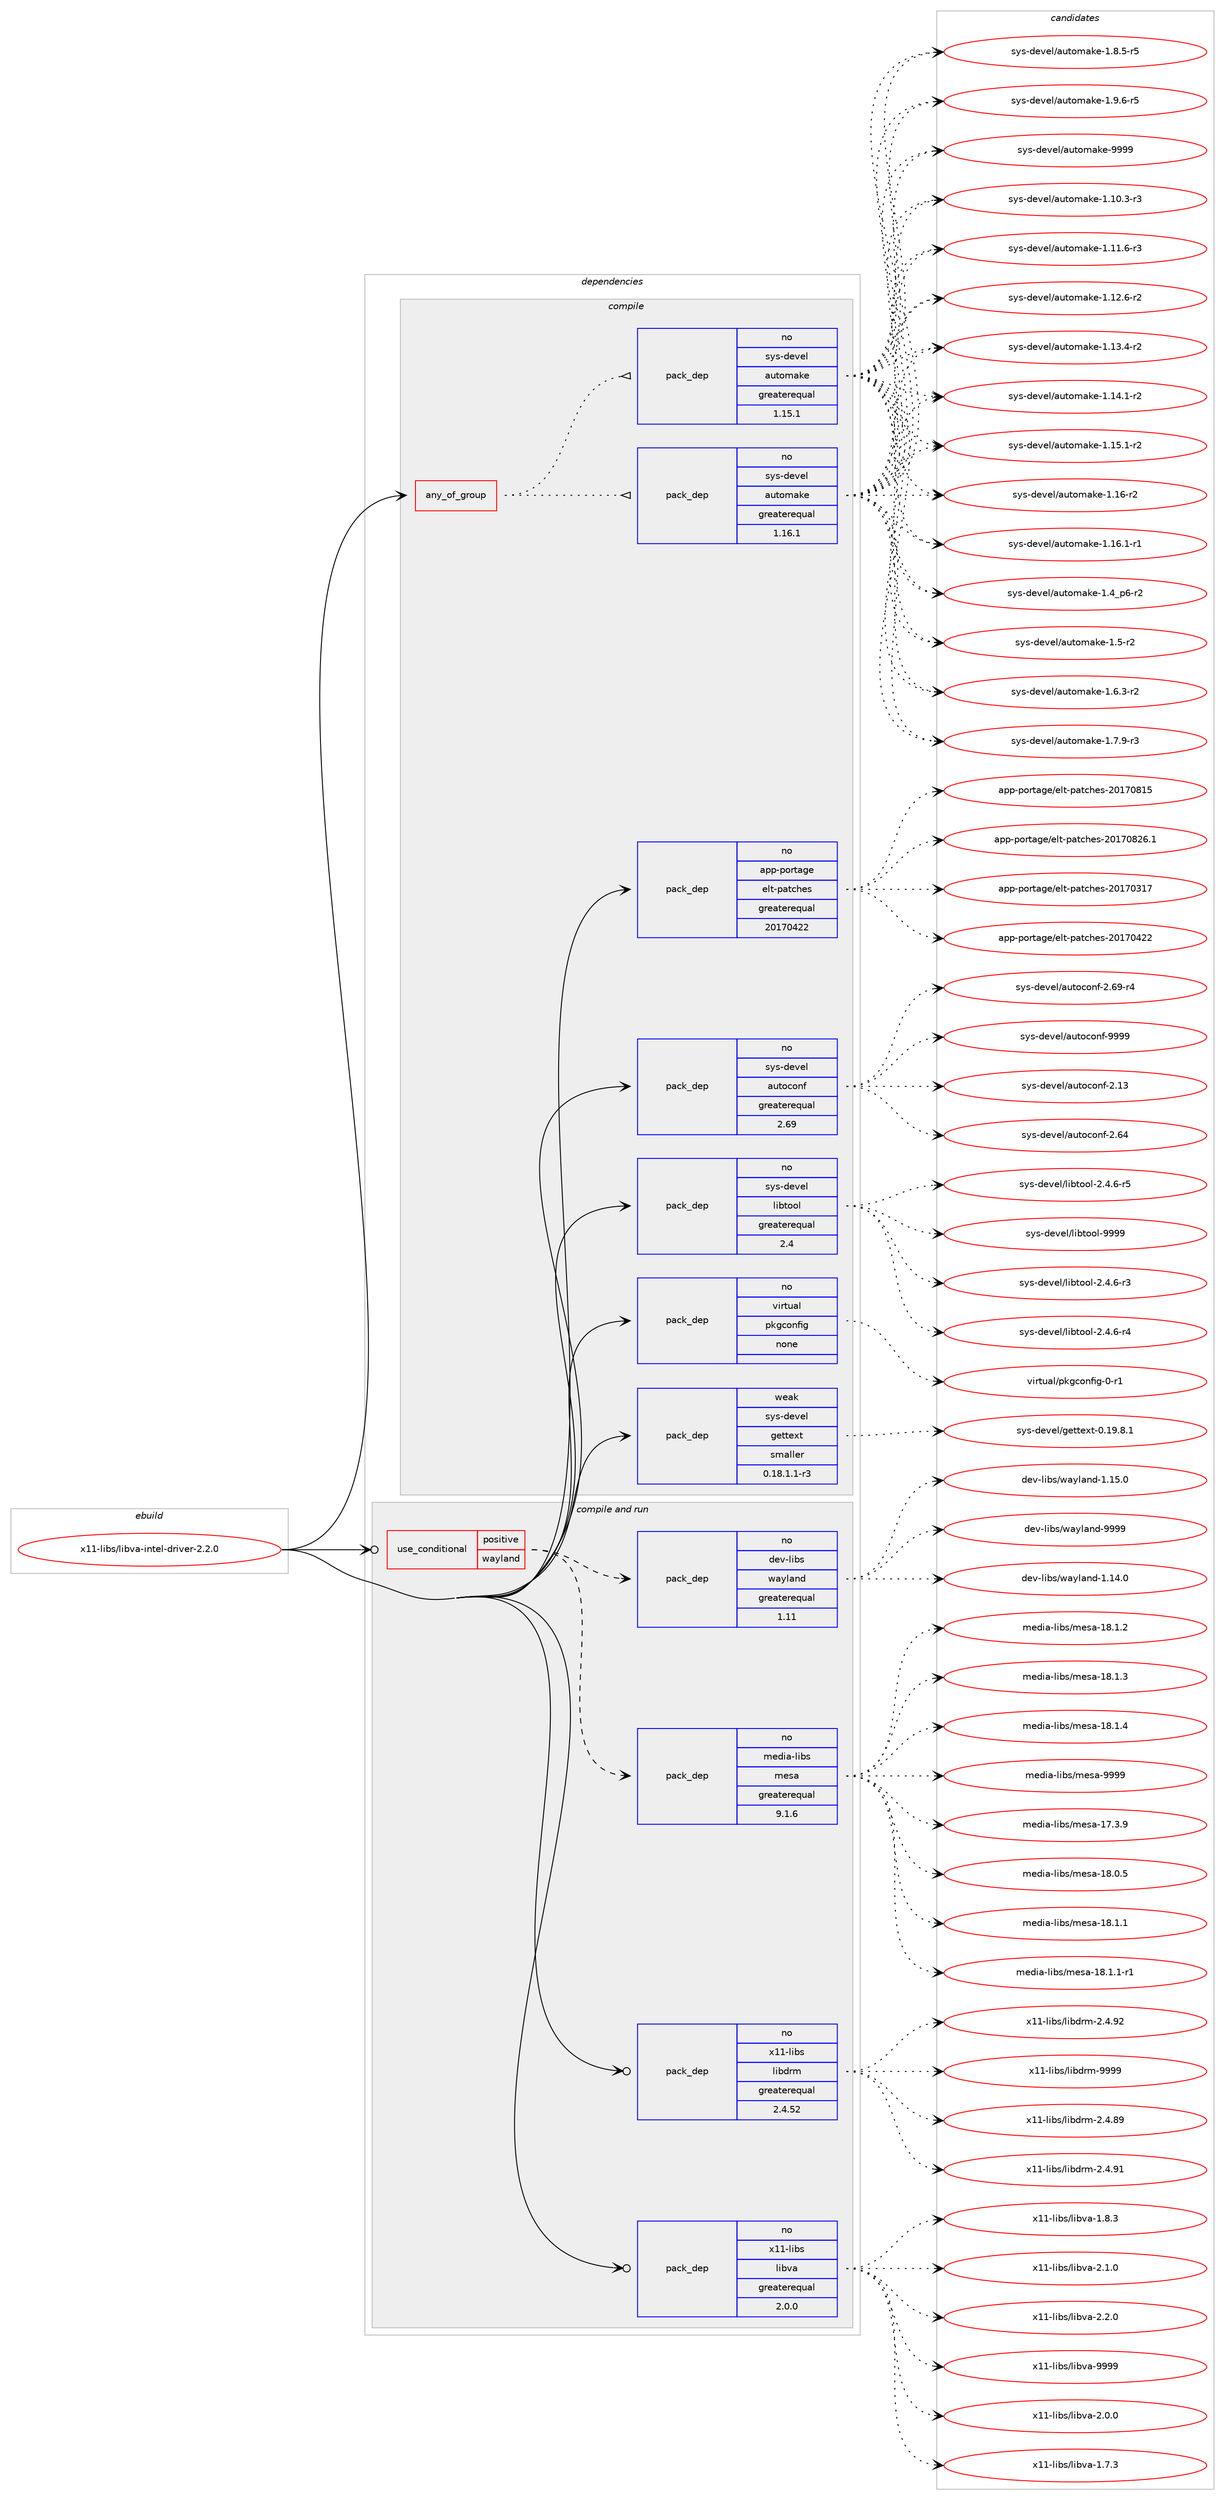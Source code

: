 digraph prolog {

# *************
# Graph options
# *************

newrank=true;
concentrate=true;
compound=true;
graph [rankdir=LR,fontname=Helvetica,fontsize=10,ranksep=1.5];#, ranksep=2.5, nodesep=0.2];
edge  [arrowhead=vee];
node  [fontname=Helvetica,fontsize=10];

# **********
# The ebuild
# **********

subgraph cluster_leftcol {
color=gray;
rank=same;
label=<<i>ebuild</i>>;
id [label="x11-libs/libva-intel-driver-2.2.0", color=red, width=4, href="../x11-libs/libva-intel-driver-2.2.0.svg"];
}

# ****************
# The dependencies
# ****************

subgraph cluster_midcol {
color=gray;
label=<<i>dependencies</i>>;
subgraph cluster_compile {
fillcolor="#eeeeee";
style=filled;
label=<<i>compile</i>>;
subgraph any161 {
dependency4112 [label=<<TABLE BORDER="0" CELLBORDER="1" CELLSPACING="0" CELLPADDING="4"><TR><TD CELLPADDING="10">any_of_group</TD></TR></TABLE>>, shape=none, color=red];subgraph pack3375 {
dependency4113 [label=<<TABLE BORDER="0" CELLBORDER="1" CELLSPACING="0" CELLPADDING="4" WIDTH="220"><TR><TD ROWSPAN="6" CELLPADDING="30">pack_dep</TD></TR><TR><TD WIDTH="110">no</TD></TR><TR><TD>sys-devel</TD></TR><TR><TD>automake</TD></TR><TR><TD>greaterequal</TD></TR><TR><TD>1.16.1</TD></TR></TABLE>>, shape=none, color=blue];
}
dependency4112:e -> dependency4113:w [weight=20,style="dotted",arrowhead="oinv"];
subgraph pack3376 {
dependency4114 [label=<<TABLE BORDER="0" CELLBORDER="1" CELLSPACING="0" CELLPADDING="4" WIDTH="220"><TR><TD ROWSPAN="6" CELLPADDING="30">pack_dep</TD></TR><TR><TD WIDTH="110">no</TD></TR><TR><TD>sys-devel</TD></TR><TR><TD>automake</TD></TR><TR><TD>greaterequal</TD></TR><TR><TD>1.15.1</TD></TR></TABLE>>, shape=none, color=blue];
}
dependency4112:e -> dependency4114:w [weight=20,style="dotted",arrowhead="oinv"];
}
id:e -> dependency4112:w [weight=20,style="solid",arrowhead="vee"];
subgraph pack3377 {
dependency4115 [label=<<TABLE BORDER="0" CELLBORDER="1" CELLSPACING="0" CELLPADDING="4" WIDTH="220"><TR><TD ROWSPAN="6" CELLPADDING="30">pack_dep</TD></TR><TR><TD WIDTH="110">no</TD></TR><TR><TD>app-portage</TD></TR><TR><TD>elt-patches</TD></TR><TR><TD>greaterequal</TD></TR><TR><TD>20170422</TD></TR></TABLE>>, shape=none, color=blue];
}
id:e -> dependency4115:w [weight=20,style="solid",arrowhead="vee"];
subgraph pack3378 {
dependency4116 [label=<<TABLE BORDER="0" CELLBORDER="1" CELLSPACING="0" CELLPADDING="4" WIDTH="220"><TR><TD ROWSPAN="6" CELLPADDING="30">pack_dep</TD></TR><TR><TD WIDTH="110">no</TD></TR><TR><TD>sys-devel</TD></TR><TR><TD>autoconf</TD></TR><TR><TD>greaterequal</TD></TR><TR><TD>2.69</TD></TR></TABLE>>, shape=none, color=blue];
}
id:e -> dependency4116:w [weight=20,style="solid",arrowhead="vee"];
subgraph pack3379 {
dependency4117 [label=<<TABLE BORDER="0" CELLBORDER="1" CELLSPACING="0" CELLPADDING="4" WIDTH="220"><TR><TD ROWSPAN="6" CELLPADDING="30">pack_dep</TD></TR><TR><TD WIDTH="110">no</TD></TR><TR><TD>sys-devel</TD></TR><TR><TD>libtool</TD></TR><TR><TD>greaterequal</TD></TR><TR><TD>2.4</TD></TR></TABLE>>, shape=none, color=blue];
}
id:e -> dependency4117:w [weight=20,style="solid",arrowhead="vee"];
subgraph pack3380 {
dependency4118 [label=<<TABLE BORDER="0" CELLBORDER="1" CELLSPACING="0" CELLPADDING="4" WIDTH="220"><TR><TD ROWSPAN="6" CELLPADDING="30">pack_dep</TD></TR><TR><TD WIDTH="110">no</TD></TR><TR><TD>virtual</TD></TR><TR><TD>pkgconfig</TD></TR><TR><TD>none</TD></TR><TR><TD></TD></TR></TABLE>>, shape=none, color=blue];
}
id:e -> dependency4118:w [weight=20,style="solid",arrowhead="vee"];
subgraph pack3381 {
dependency4119 [label=<<TABLE BORDER="0" CELLBORDER="1" CELLSPACING="0" CELLPADDING="4" WIDTH="220"><TR><TD ROWSPAN="6" CELLPADDING="30">pack_dep</TD></TR><TR><TD WIDTH="110">weak</TD></TR><TR><TD>sys-devel</TD></TR><TR><TD>gettext</TD></TR><TR><TD>smaller</TD></TR><TR><TD>0.18.1.1-r3</TD></TR></TABLE>>, shape=none, color=blue];
}
id:e -> dependency4119:w [weight=20,style="solid",arrowhead="vee"];
}
subgraph cluster_compileandrun {
fillcolor="#eeeeee";
style=filled;
label=<<i>compile and run</i>>;
subgraph cond578 {
dependency4120 [label=<<TABLE BORDER="0" CELLBORDER="1" CELLSPACING="0" CELLPADDING="4"><TR><TD ROWSPAN="3" CELLPADDING="10">use_conditional</TD></TR><TR><TD>positive</TD></TR><TR><TD>wayland</TD></TR></TABLE>>, shape=none, color=red];
subgraph pack3382 {
dependency4121 [label=<<TABLE BORDER="0" CELLBORDER="1" CELLSPACING="0" CELLPADDING="4" WIDTH="220"><TR><TD ROWSPAN="6" CELLPADDING="30">pack_dep</TD></TR><TR><TD WIDTH="110">no</TD></TR><TR><TD>media-libs</TD></TR><TR><TD>mesa</TD></TR><TR><TD>greaterequal</TD></TR><TR><TD>9.1.6</TD></TR></TABLE>>, shape=none, color=blue];
}
dependency4120:e -> dependency4121:w [weight=20,style="dashed",arrowhead="vee"];
subgraph pack3383 {
dependency4122 [label=<<TABLE BORDER="0" CELLBORDER="1" CELLSPACING="0" CELLPADDING="4" WIDTH="220"><TR><TD ROWSPAN="6" CELLPADDING="30">pack_dep</TD></TR><TR><TD WIDTH="110">no</TD></TR><TR><TD>dev-libs</TD></TR><TR><TD>wayland</TD></TR><TR><TD>greaterequal</TD></TR><TR><TD>1.11</TD></TR></TABLE>>, shape=none, color=blue];
}
dependency4120:e -> dependency4122:w [weight=20,style="dashed",arrowhead="vee"];
}
id:e -> dependency4120:w [weight=20,style="solid",arrowhead="odotvee"];
subgraph pack3384 {
dependency4123 [label=<<TABLE BORDER="0" CELLBORDER="1" CELLSPACING="0" CELLPADDING="4" WIDTH="220"><TR><TD ROWSPAN="6" CELLPADDING="30">pack_dep</TD></TR><TR><TD WIDTH="110">no</TD></TR><TR><TD>x11-libs</TD></TR><TR><TD>libdrm</TD></TR><TR><TD>greaterequal</TD></TR><TR><TD>2.4.52</TD></TR></TABLE>>, shape=none, color=blue];
}
id:e -> dependency4123:w [weight=20,style="solid",arrowhead="odotvee"];
subgraph pack3385 {
dependency4124 [label=<<TABLE BORDER="0" CELLBORDER="1" CELLSPACING="0" CELLPADDING="4" WIDTH="220"><TR><TD ROWSPAN="6" CELLPADDING="30">pack_dep</TD></TR><TR><TD WIDTH="110">no</TD></TR><TR><TD>x11-libs</TD></TR><TR><TD>libva</TD></TR><TR><TD>greaterequal</TD></TR><TR><TD>2.0.0</TD></TR></TABLE>>, shape=none, color=blue];
}
id:e -> dependency4124:w [weight=20,style="solid",arrowhead="odotvee"];
}
subgraph cluster_run {
fillcolor="#eeeeee";
style=filled;
label=<<i>run</i>>;
}
}

# **************
# The candidates
# **************

subgraph cluster_choices {
rank=same;
color=gray;
label=<<i>candidates</i>>;

subgraph choice3375 {
color=black;
nodesep=1;
choice11512111545100101118101108479711711611110997107101454946494846514511451 [label="sys-devel/automake-1.10.3-r3", color=red, width=4,href="../sys-devel/automake-1.10.3-r3.svg"];
choice11512111545100101118101108479711711611110997107101454946494946544511451 [label="sys-devel/automake-1.11.6-r3", color=red, width=4,href="../sys-devel/automake-1.11.6-r3.svg"];
choice11512111545100101118101108479711711611110997107101454946495046544511450 [label="sys-devel/automake-1.12.6-r2", color=red, width=4,href="../sys-devel/automake-1.12.6-r2.svg"];
choice11512111545100101118101108479711711611110997107101454946495146524511450 [label="sys-devel/automake-1.13.4-r2", color=red, width=4,href="../sys-devel/automake-1.13.4-r2.svg"];
choice11512111545100101118101108479711711611110997107101454946495246494511450 [label="sys-devel/automake-1.14.1-r2", color=red, width=4,href="../sys-devel/automake-1.14.1-r2.svg"];
choice11512111545100101118101108479711711611110997107101454946495346494511450 [label="sys-devel/automake-1.15.1-r2", color=red, width=4,href="../sys-devel/automake-1.15.1-r2.svg"];
choice1151211154510010111810110847971171161111099710710145494649544511450 [label="sys-devel/automake-1.16-r2", color=red, width=4,href="../sys-devel/automake-1.16-r2.svg"];
choice11512111545100101118101108479711711611110997107101454946495446494511449 [label="sys-devel/automake-1.16.1-r1", color=red, width=4,href="../sys-devel/automake-1.16.1-r1.svg"];
choice115121115451001011181011084797117116111109971071014549465295112544511450 [label="sys-devel/automake-1.4_p6-r2", color=red, width=4,href="../sys-devel/automake-1.4_p6-r2.svg"];
choice11512111545100101118101108479711711611110997107101454946534511450 [label="sys-devel/automake-1.5-r2", color=red, width=4,href="../sys-devel/automake-1.5-r2.svg"];
choice115121115451001011181011084797117116111109971071014549465446514511450 [label="sys-devel/automake-1.6.3-r2", color=red, width=4,href="../sys-devel/automake-1.6.3-r2.svg"];
choice115121115451001011181011084797117116111109971071014549465546574511451 [label="sys-devel/automake-1.7.9-r3", color=red, width=4,href="../sys-devel/automake-1.7.9-r3.svg"];
choice115121115451001011181011084797117116111109971071014549465646534511453 [label="sys-devel/automake-1.8.5-r5", color=red, width=4,href="../sys-devel/automake-1.8.5-r5.svg"];
choice115121115451001011181011084797117116111109971071014549465746544511453 [label="sys-devel/automake-1.9.6-r5", color=red, width=4,href="../sys-devel/automake-1.9.6-r5.svg"];
choice115121115451001011181011084797117116111109971071014557575757 [label="sys-devel/automake-9999", color=red, width=4,href="../sys-devel/automake-9999.svg"];
dependency4113:e -> choice11512111545100101118101108479711711611110997107101454946494846514511451:w [style=dotted,weight="100"];
dependency4113:e -> choice11512111545100101118101108479711711611110997107101454946494946544511451:w [style=dotted,weight="100"];
dependency4113:e -> choice11512111545100101118101108479711711611110997107101454946495046544511450:w [style=dotted,weight="100"];
dependency4113:e -> choice11512111545100101118101108479711711611110997107101454946495146524511450:w [style=dotted,weight="100"];
dependency4113:e -> choice11512111545100101118101108479711711611110997107101454946495246494511450:w [style=dotted,weight="100"];
dependency4113:e -> choice11512111545100101118101108479711711611110997107101454946495346494511450:w [style=dotted,weight="100"];
dependency4113:e -> choice1151211154510010111810110847971171161111099710710145494649544511450:w [style=dotted,weight="100"];
dependency4113:e -> choice11512111545100101118101108479711711611110997107101454946495446494511449:w [style=dotted,weight="100"];
dependency4113:e -> choice115121115451001011181011084797117116111109971071014549465295112544511450:w [style=dotted,weight="100"];
dependency4113:e -> choice11512111545100101118101108479711711611110997107101454946534511450:w [style=dotted,weight="100"];
dependency4113:e -> choice115121115451001011181011084797117116111109971071014549465446514511450:w [style=dotted,weight="100"];
dependency4113:e -> choice115121115451001011181011084797117116111109971071014549465546574511451:w [style=dotted,weight="100"];
dependency4113:e -> choice115121115451001011181011084797117116111109971071014549465646534511453:w [style=dotted,weight="100"];
dependency4113:e -> choice115121115451001011181011084797117116111109971071014549465746544511453:w [style=dotted,weight="100"];
dependency4113:e -> choice115121115451001011181011084797117116111109971071014557575757:w [style=dotted,weight="100"];
}
subgraph choice3376 {
color=black;
nodesep=1;
choice11512111545100101118101108479711711611110997107101454946494846514511451 [label="sys-devel/automake-1.10.3-r3", color=red, width=4,href="../sys-devel/automake-1.10.3-r3.svg"];
choice11512111545100101118101108479711711611110997107101454946494946544511451 [label="sys-devel/automake-1.11.6-r3", color=red, width=4,href="../sys-devel/automake-1.11.6-r3.svg"];
choice11512111545100101118101108479711711611110997107101454946495046544511450 [label="sys-devel/automake-1.12.6-r2", color=red, width=4,href="../sys-devel/automake-1.12.6-r2.svg"];
choice11512111545100101118101108479711711611110997107101454946495146524511450 [label="sys-devel/automake-1.13.4-r2", color=red, width=4,href="../sys-devel/automake-1.13.4-r2.svg"];
choice11512111545100101118101108479711711611110997107101454946495246494511450 [label="sys-devel/automake-1.14.1-r2", color=red, width=4,href="../sys-devel/automake-1.14.1-r2.svg"];
choice11512111545100101118101108479711711611110997107101454946495346494511450 [label="sys-devel/automake-1.15.1-r2", color=red, width=4,href="../sys-devel/automake-1.15.1-r2.svg"];
choice1151211154510010111810110847971171161111099710710145494649544511450 [label="sys-devel/automake-1.16-r2", color=red, width=4,href="../sys-devel/automake-1.16-r2.svg"];
choice11512111545100101118101108479711711611110997107101454946495446494511449 [label="sys-devel/automake-1.16.1-r1", color=red, width=4,href="../sys-devel/automake-1.16.1-r1.svg"];
choice115121115451001011181011084797117116111109971071014549465295112544511450 [label="sys-devel/automake-1.4_p6-r2", color=red, width=4,href="../sys-devel/automake-1.4_p6-r2.svg"];
choice11512111545100101118101108479711711611110997107101454946534511450 [label="sys-devel/automake-1.5-r2", color=red, width=4,href="../sys-devel/automake-1.5-r2.svg"];
choice115121115451001011181011084797117116111109971071014549465446514511450 [label="sys-devel/automake-1.6.3-r2", color=red, width=4,href="../sys-devel/automake-1.6.3-r2.svg"];
choice115121115451001011181011084797117116111109971071014549465546574511451 [label="sys-devel/automake-1.7.9-r3", color=red, width=4,href="../sys-devel/automake-1.7.9-r3.svg"];
choice115121115451001011181011084797117116111109971071014549465646534511453 [label="sys-devel/automake-1.8.5-r5", color=red, width=4,href="../sys-devel/automake-1.8.5-r5.svg"];
choice115121115451001011181011084797117116111109971071014549465746544511453 [label="sys-devel/automake-1.9.6-r5", color=red, width=4,href="../sys-devel/automake-1.9.6-r5.svg"];
choice115121115451001011181011084797117116111109971071014557575757 [label="sys-devel/automake-9999", color=red, width=4,href="../sys-devel/automake-9999.svg"];
dependency4114:e -> choice11512111545100101118101108479711711611110997107101454946494846514511451:w [style=dotted,weight="100"];
dependency4114:e -> choice11512111545100101118101108479711711611110997107101454946494946544511451:w [style=dotted,weight="100"];
dependency4114:e -> choice11512111545100101118101108479711711611110997107101454946495046544511450:w [style=dotted,weight="100"];
dependency4114:e -> choice11512111545100101118101108479711711611110997107101454946495146524511450:w [style=dotted,weight="100"];
dependency4114:e -> choice11512111545100101118101108479711711611110997107101454946495246494511450:w [style=dotted,weight="100"];
dependency4114:e -> choice11512111545100101118101108479711711611110997107101454946495346494511450:w [style=dotted,weight="100"];
dependency4114:e -> choice1151211154510010111810110847971171161111099710710145494649544511450:w [style=dotted,weight="100"];
dependency4114:e -> choice11512111545100101118101108479711711611110997107101454946495446494511449:w [style=dotted,weight="100"];
dependency4114:e -> choice115121115451001011181011084797117116111109971071014549465295112544511450:w [style=dotted,weight="100"];
dependency4114:e -> choice11512111545100101118101108479711711611110997107101454946534511450:w [style=dotted,weight="100"];
dependency4114:e -> choice115121115451001011181011084797117116111109971071014549465446514511450:w [style=dotted,weight="100"];
dependency4114:e -> choice115121115451001011181011084797117116111109971071014549465546574511451:w [style=dotted,weight="100"];
dependency4114:e -> choice115121115451001011181011084797117116111109971071014549465646534511453:w [style=dotted,weight="100"];
dependency4114:e -> choice115121115451001011181011084797117116111109971071014549465746544511453:w [style=dotted,weight="100"];
dependency4114:e -> choice115121115451001011181011084797117116111109971071014557575757:w [style=dotted,weight="100"];
}
subgraph choice3377 {
color=black;
nodesep=1;
choice97112112451121111141169710310147101108116451129711699104101115455048495548514955 [label="app-portage/elt-patches-20170317", color=red, width=4,href="../app-portage/elt-patches-20170317.svg"];
choice97112112451121111141169710310147101108116451129711699104101115455048495548525050 [label="app-portage/elt-patches-20170422", color=red, width=4,href="../app-portage/elt-patches-20170422.svg"];
choice97112112451121111141169710310147101108116451129711699104101115455048495548564953 [label="app-portage/elt-patches-20170815", color=red, width=4,href="../app-portage/elt-patches-20170815.svg"];
choice971121124511211111411697103101471011081164511297116991041011154550484955485650544649 [label="app-portage/elt-patches-20170826.1", color=red, width=4,href="../app-portage/elt-patches-20170826.1.svg"];
dependency4115:e -> choice97112112451121111141169710310147101108116451129711699104101115455048495548514955:w [style=dotted,weight="100"];
dependency4115:e -> choice97112112451121111141169710310147101108116451129711699104101115455048495548525050:w [style=dotted,weight="100"];
dependency4115:e -> choice97112112451121111141169710310147101108116451129711699104101115455048495548564953:w [style=dotted,weight="100"];
dependency4115:e -> choice971121124511211111411697103101471011081164511297116991041011154550484955485650544649:w [style=dotted,weight="100"];
}
subgraph choice3378 {
color=black;
nodesep=1;
choice115121115451001011181011084797117116111991111101024550464951 [label="sys-devel/autoconf-2.13", color=red, width=4,href="../sys-devel/autoconf-2.13.svg"];
choice115121115451001011181011084797117116111991111101024550465452 [label="sys-devel/autoconf-2.64", color=red, width=4,href="../sys-devel/autoconf-2.64.svg"];
choice1151211154510010111810110847971171161119911111010245504654574511452 [label="sys-devel/autoconf-2.69-r4", color=red, width=4,href="../sys-devel/autoconf-2.69-r4.svg"];
choice115121115451001011181011084797117116111991111101024557575757 [label="sys-devel/autoconf-9999", color=red, width=4,href="../sys-devel/autoconf-9999.svg"];
dependency4116:e -> choice115121115451001011181011084797117116111991111101024550464951:w [style=dotted,weight="100"];
dependency4116:e -> choice115121115451001011181011084797117116111991111101024550465452:w [style=dotted,weight="100"];
dependency4116:e -> choice1151211154510010111810110847971171161119911111010245504654574511452:w [style=dotted,weight="100"];
dependency4116:e -> choice115121115451001011181011084797117116111991111101024557575757:w [style=dotted,weight="100"];
}
subgraph choice3379 {
color=black;
nodesep=1;
choice1151211154510010111810110847108105981161111111084550465246544511451 [label="sys-devel/libtool-2.4.6-r3", color=red, width=4,href="../sys-devel/libtool-2.4.6-r3.svg"];
choice1151211154510010111810110847108105981161111111084550465246544511452 [label="sys-devel/libtool-2.4.6-r4", color=red, width=4,href="../sys-devel/libtool-2.4.6-r4.svg"];
choice1151211154510010111810110847108105981161111111084550465246544511453 [label="sys-devel/libtool-2.4.6-r5", color=red, width=4,href="../sys-devel/libtool-2.4.6-r5.svg"];
choice1151211154510010111810110847108105981161111111084557575757 [label="sys-devel/libtool-9999", color=red, width=4,href="../sys-devel/libtool-9999.svg"];
dependency4117:e -> choice1151211154510010111810110847108105981161111111084550465246544511451:w [style=dotted,weight="100"];
dependency4117:e -> choice1151211154510010111810110847108105981161111111084550465246544511452:w [style=dotted,weight="100"];
dependency4117:e -> choice1151211154510010111810110847108105981161111111084550465246544511453:w [style=dotted,weight="100"];
dependency4117:e -> choice1151211154510010111810110847108105981161111111084557575757:w [style=dotted,weight="100"];
}
subgraph choice3380 {
color=black;
nodesep=1;
choice11810511411611797108471121071039911111010210510345484511449 [label="virtual/pkgconfig-0-r1", color=red, width=4,href="../virtual/pkgconfig-0-r1.svg"];
dependency4118:e -> choice11810511411611797108471121071039911111010210510345484511449:w [style=dotted,weight="100"];
}
subgraph choice3381 {
color=black;
nodesep=1;
choice1151211154510010111810110847103101116116101120116454846495746564649 [label="sys-devel/gettext-0.19.8.1", color=red, width=4,href="../sys-devel/gettext-0.19.8.1.svg"];
dependency4119:e -> choice1151211154510010111810110847103101116116101120116454846495746564649:w [style=dotted,weight="100"];
}
subgraph choice3382 {
color=black;
nodesep=1;
choice109101100105974510810598115471091011159745495546514657 [label="media-libs/mesa-17.3.9", color=red, width=4,href="../media-libs/mesa-17.3.9.svg"];
choice109101100105974510810598115471091011159745495646484653 [label="media-libs/mesa-18.0.5", color=red, width=4,href="../media-libs/mesa-18.0.5.svg"];
choice109101100105974510810598115471091011159745495646494649 [label="media-libs/mesa-18.1.1", color=red, width=4,href="../media-libs/mesa-18.1.1.svg"];
choice1091011001059745108105981154710910111597454956464946494511449 [label="media-libs/mesa-18.1.1-r1", color=red, width=4,href="../media-libs/mesa-18.1.1-r1.svg"];
choice109101100105974510810598115471091011159745495646494650 [label="media-libs/mesa-18.1.2", color=red, width=4,href="../media-libs/mesa-18.1.2.svg"];
choice109101100105974510810598115471091011159745495646494651 [label="media-libs/mesa-18.1.3", color=red, width=4,href="../media-libs/mesa-18.1.3.svg"];
choice109101100105974510810598115471091011159745495646494652 [label="media-libs/mesa-18.1.4", color=red, width=4,href="../media-libs/mesa-18.1.4.svg"];
choice10910110010597451081059811547109101115974557575757 [label="media-libs/mesa-9999", color=red, width=4,href="../media-libs/mesa-9999.svg"];
dependency4121:e -> choice109101100105974510810598115471091011159745495546514657:w [style=dotted,weight="100"];
dependency4121:e -> choice109101100105974510810598115471091011159745495646484653:w [style=dotted,weight="100"];
dependency4121:e -> choice109101100105974510810598115471091011159745495646494649:w [style=dotted,weight="100"];
dependency4121:e -> choice1091011001059745108105981154710910111597454956464946494511449:w [style=dotted,weight="100"];
dependency4121:e -> choice109101100105974510810598115471091011159745495646494650:w [style=dotted,weight="100"];
dependency4121:e -> choice109101100105974510810598115471091011159745495646494651:w [style=dotted,weight="100"];
dependency4121:e -> choice109101100105974510810598115471091011159745495646494652:w [style=dotted,weight="100"];
dependency4121:e -> choice10910110010597451081059811547109101115974557575757:w [style=dotted,weight="100"];
}
subgraph choice3383 {
color=black;
nodesep=1;
choice100101118451081059811547119971211089711010045494649524648 [label="dev-libs/wayland-1.14.0", color=red, width=4,href="../dev-libs/wayland-1.14.0.svg"];
choice100101118451081059811547119971211089711010045494649534648 [label="dev-libs/wayland-1.15.0", color=red, width=4,href="../dev-libs/wayland-1.15.0.svg"];
choice10010111845108105981154711997121108971101004557575757 [label="dev-libs/wayland-9999", color=red, width=4,href="../dev-libs/wayland-9999.svg"];
dependency4122:e -> choice100101118451081059811547119971211089711010045494649524648:w [style=dotted,weight="100"];
dependency4122:e -> choice100101118451081059811547119971211089711010045494649534648:w [style=dotted,weight="100"];
dependency4122:e -> choice10010111845108105981154711997121108971101004557575757:w [style=dotted,weight="100"];
}
subgraph choice3384 {
color=black;
nodesep=1;
choice12049494510810598115471081059810011410945504652465657 [label="x11-libs/libdrm-2.4.89", color=red, width=4,href="../x11-libs/libdrm-2.4.89.svg"];
choice12049494510810598115471081059810011410945504652465749 [label="x11-libs/libdrm-2.4.91", color=red, width=4,href="../x11-libs/libdrm-2.4.91.svg"];
choice12049494510810598115471081059810011410945504652465750 [label="x11-libs/libdrm-2.4.92", color=red, width=4,href="../x11-libs/libdrm-2.4.92.svg"];
choice1204949451081059811547108105981001141094557575757 [label="x11-libs/libdrm-9999", color=red, width=4,href="../x11-libs/libdrm-9999.svg"];
dependency4123:e -> choice12049494510810598115471081059810011410945504652465657:w [style=dotted,weight="100"];
dependency4123:e -> choice12049494510810598115471081059810011410945504652465749:w [style=dotted,weight="100"];
dependency4123:e -> choice12049494510810598115471081059810011410945504652465750:w [style=dotted,weight="100"];
dependency4123:e -> choice1204949451081059811547108105981001141094557575757:w [style=dotted,weight="100"];
}
subgraph choice3385 {
color=black;
nodesep=1;
choice12049494510810598115471081059811897455046484648 [label="x11-libs/libva-2.0.0", color=red, width=4,href="../x11-libs/libva-2.0.0.svg"];
choice12049494510810598115471081059811897454946554651 [label="x11-libs/libva-1.7.3", color=red, width=4,href="../x11-libs/libva-1.7.3.svg"];
choice12049494510810598115471081059811897454946564651 [label="x11-libs/libva-1.8.3", color=red, width=4,href="../x11-libs/libva-1.8.3.svg"];
choice12049494510810598115471081059811897455046494648 [label="x11-libs/libva-2.1.0", color=red, width=4,href="../x11-libs/libva-2.1.0.svg"];
choice12049494510810598115471081059811897455046504648 [label="x11-libs/libva-2.2.0", color=red, width=4,href="../x11-libs/libva-2.2.0.svg"];
choice120494945108105981154710810598118974557575757 [label="x11-libs/libva-9999", color=red, width=4,href="../x11-libs/libva-9999.svg"];
dependency4124:e -> choice12049494510810598115471081059811897455046484648:w [style=dotted,weight="100"];
dependency4124:e -> choice12049494510810598115471081059811897454946554651:w [style=dotted,weight="100"];
dependency4124:e -> choice12049494510810598115471081059811897454946564651:w [style=dotted,weight="100"];
dependency4124:e -> choice12049494510810598115471081059811897455046494648:w [style=dotted,weight="100"];
dependency4124:e -> choice12049494510810598115471081059811897455046504648:w [style=dotted,weight="100"];
dependency4124:e -> choice120494945108105981154710810598118974557575757:w [style=dotted,weight="100"];
}
}

}

